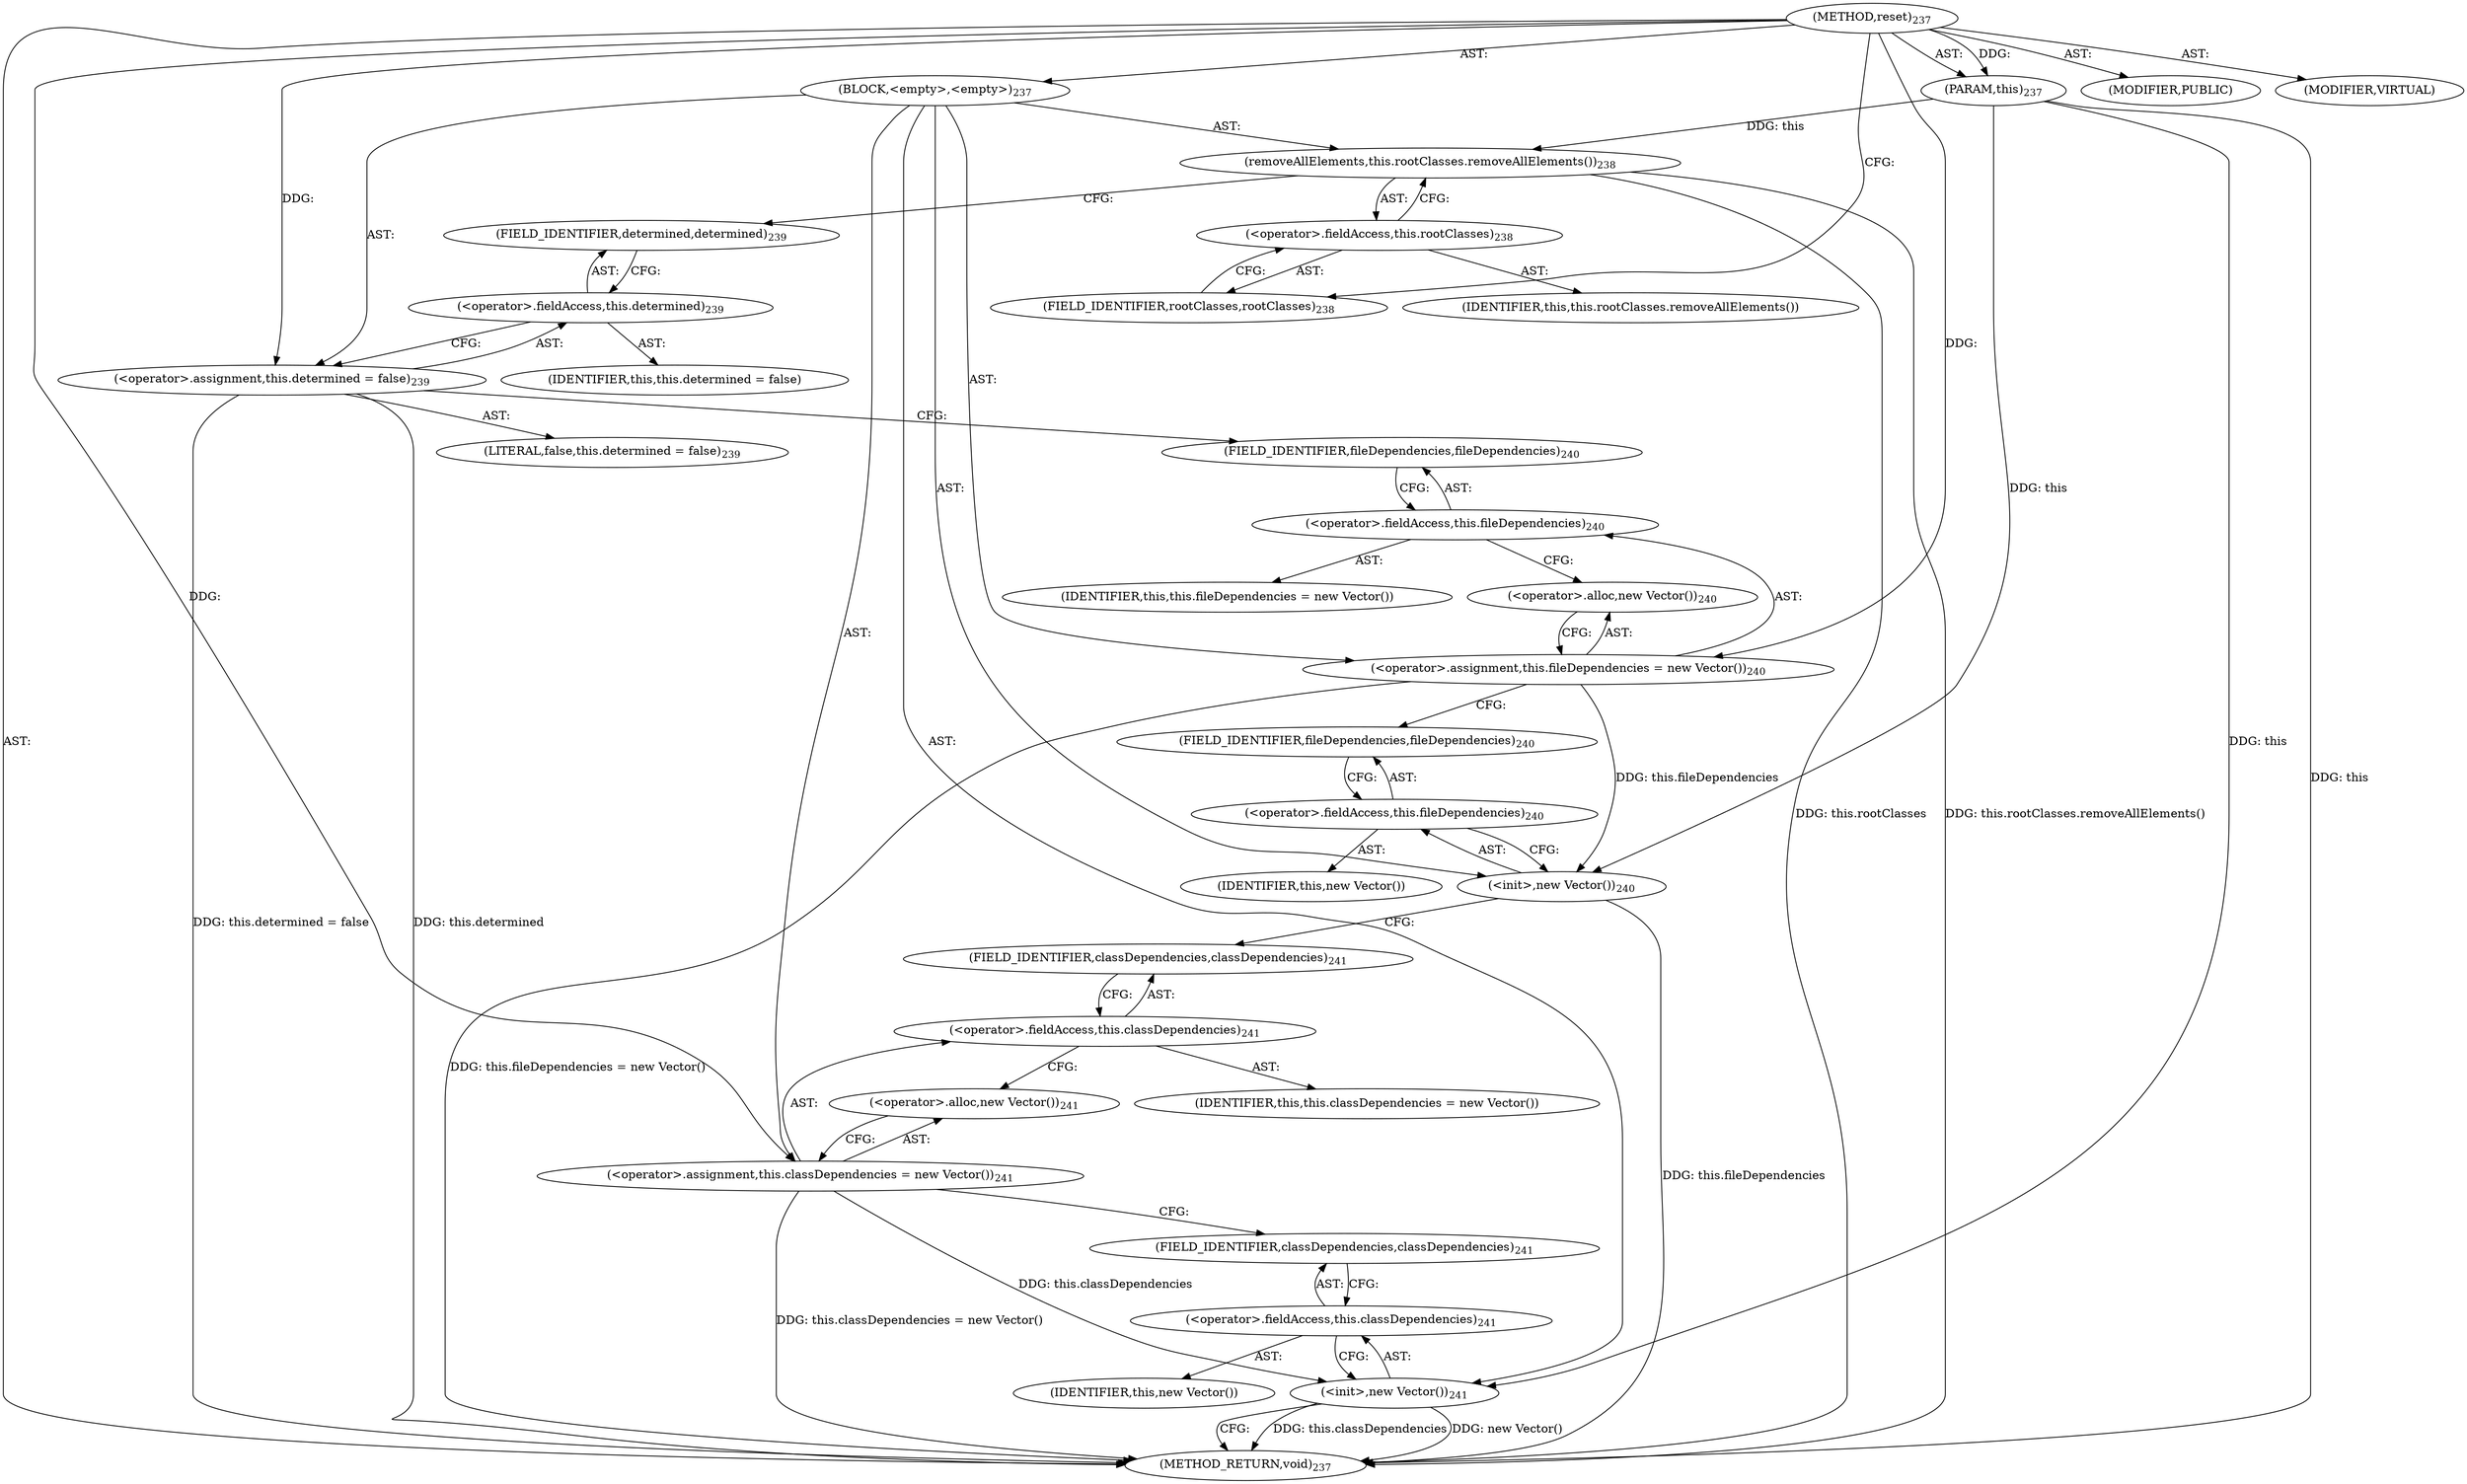digraph "reset" {  
"111669149706" [label = <(METHOD,reset)<SUB>237</SUB>> ]
"115964117010" [label = <(PARAM,this)<SUB>237</SUB>> ]
"25769803794" [label = <(BLOCK,&lt;empty&gt;,&lt;empty&gt;)<SUB>237</SUB>> ]
"30064771145" [label = <(removeAllElements,this.rootClasses.removeAllElements())<SUB>238</SUB>> ]
"30064771146" [label = <(&lt;operator&gt;.fieldAccess,this.rootClasses)<SUB>238</SUB>> ]
"68719476786" [label = <(IDENTIFIER,this,this.rootClasses.removeAllElements())> ]
"55834574873" [label = <(FIELD_IDENTIFIER,rootClasses,rootClasses)<SUB>238</SUB>> ]
"30064771147" [label = <(&lt;operator&gt;.assignment,this.determined = false)<SUB>239</SUB>> ]
"30064771148" [label = <(&lt;operator&gt;.fieldAccess,this.determined)<SUB>239</SUB>> ]
"68719476787" [label = <(IDENTIFIER,this,this.determined = false)> ]
"55834574874" [label = <(FIELD_IDENTIFIER,determined,determined)<SUB>239</SUB>> ]
"90194313231" [label = <(LITERAL,false,this.determined = false)<SUB>239</SUB>> ]
"30064771149" [label = <(&lt;operator&gt;.assignment,this.fileDependencies = new Vector())<SUB>240</SUB>> ]
"30064771150" [label = <(&lt;operator&gt;.fieldAccess,this.fileDependencies)<SUB>240</SUB>> ]
"68719476788" [label = <(IDENTIFIER,this,this.fileDependencies = new Vector())> ]
"55834574875" [label = <(FIELD_IDENTIFIER,fileDependencies,fileDependencies)<SUB>240</SUB>> ]
"30064771151" [label = <(&lt;operator&gt;.alloc,new Vector())<SUB>240</SUB>> ]
"30064771152" [label = <(&lt;init&gt;,new Vector())<SUB>240</SUB>> ]
"30064771153" [label = <(&lt;operator&gt;.fieldAccess,this.fileDependencies)<SUB>240</SUB>> ]
"68719476789" [label = <(IDENTIFIER,this,new Vector())> ]
"55834574876" [label = <(FIELD_IDENTIFIER,fileDependencies,fileDependencies)<SUB>240</SUB>> ]
"30064771154" [label = <(&lt;operator&gt;.assignment,this.classDependencies = new Vector())<SUB>241</SUB>> ]
"30064771155" [label = <(&lt;operator&gt;.fieldAccess,this.classDependencies)<SUB>241</SUB>> ]
"68719476790" [label = <(IDENTIFIER,this,this.classDependencies = new Vector())> ]
"55834574877" [label = <(FIELD_IDENTIFIER,classDependencies,classDependencies)<SUB>241</SUB>> ]
"30064771156" [label = <(&lt;operator&gt;.alloc,new Vector())<SUB>241</SUB>> ]
"30064771157" [label = <(&lt;init&gt;,new Vector())<SUB>241</SUB>> ]
"30064771158" [label = <(&lt;operator&gt;.fieldAccess,this.classDependencies)<SUB>241</SUB>> ]
"68719476791" [label = <(IDENTIFIER,this,new Vector())> ]
"55834574878" [label = <(FIELD_IDENTIFIER,classDependencies,classDependencies)<SUB>241</SUB>> ]
"133143986205" [label = <(MODIFIER,PUBLIC)> ]
"133143986206" [label = <(MODIFIER,VIRTUAL)> ]
"128849018890" [label = <(METHOD_RETURN,void)<SUB>237</SUB>> ]
  "111669149706" -> "115964117010"  [ label = "AST: "] 
  "111669149706" -> "25769803794"  [ label = "AST: "] 
  "111669149706" -> "133143986205"  [ label = "AST: "] 
  "111669149706" -> "133143986206"  [ label = "AST: "] 
  "111669149706" -> "128849018890"  [ label = "AST: "] 
  "25769803794" -> "30064771145"  [ label = "AST: "] 
  "25769803794" -> "30064771147"  [ label = "AST: "] 
  "25769803794" -> "30064771149"  [ label = "AST: "] 
  "25769803794" -> "30064771152"  [ label = "AST: "] 
  "25769803794" -> "30064771154"  [ label = "AST: "] 
  "25769803794" -> "30064771157"  [ label = "AST: "] 
  "30064771145" -> "30064771146"  [ label = "AST: "] 
  "30064771146" -> "68719476786"  [ label = "AST: "] 
  "30064771146" -> "55834574873"  [ label = "AST: "] 
  "30064771147" -> "30064771148"  [ label = "AST: "] 
  "30064771147" -> "90194313231"  [ label = "AST: "] 
  "30064771148" -> "68719476787"  [ label = "AST: "] 
  "30064771148" -> "55834574874"  [ label = "AST: "] 
  "30064771149" -> "30064771150"  [ label = "AST: "] 
  "30064771149" -> "30064771151"  [ label = "AST: "] 
  "30064771150" -> "68719476788"  [ label = "AST: "] 
  "30064771150" -> "55834574875"  [ label = "AST: "] 
  "30064771152" -> "30064771153"  [ label = "AST: "] 
  "30064771153" -> "68719476789"  [ label = "AST: "] 
  "30064771153" -> "55834574876"  [ label = "AST: "] 
  "30064771154" -> "30064771155"  [ label = "AST: "] 
  "30064771154" -> "30064771156"  [ label = "AST: "] 
  "30064771155" -> "68719476790"  [ label = "AST: "] 
  "30064771155" -> "55834574877"  [ label = "AST: "] 
  "30064771157" -> "30064771158"  [ label = "AST: "] 
  "30064771158" -> "68719476791"  [ label = "AST: "] 
  "30064771158" -> "55834574878"  [ label = "AST: "] 
  "30064771145" -> "55834574874"  [ label = "CFG: "] 
  "30064771147" -> "55834574875"  [ label = "CFG: "] 
  "30064771149" -> "55834574876"  [ label = "CFG: "] 
  "30064771152" -> "55834574877"  [ label = "CFG: "] 
  "30064771154" -> "55834574878"  [ label = "CFG: "] 
  "30064771157" -> "128849018890"  [ label = "CFG: "] 
  "30064771146" -> "30064771145"  [ label = "CFG: "] 
  "30064771148" -> "30064771147"  [ label = "CFG: "] 
  "30064771150" -> "30064771151"  [ label = "CFG: "] 
  "30064771151" -> "30064771149"  [ label = "CFG: "] 
  "30064771153" -> "30064771152"  [ label = "CFG: "] 
  "30064771155" -> "30064771156"  [ label = "CFG: "] 
  "30064771156" -> "30064771154"  [ label = "CFG: "] 
  "30064771158" -> "30064771157"  [ label = "CFG: "] 
  "55834574873" -> "30064771146"  [ label = "CFG: "] 
  "55834574874" -> "30064771148"  [ label = "CFG: "] 
  "55834574875" -> "30064771150"  [ label = "CFG: "] 
  "55834574876" -> "30064771153"  [ label = "CFG: "] 
  "55834574877" -> "30064771155"  [ label = "CFG: "] 
  "55834574878" -> "30064771158"  [ label = "CFG: "] 
  "111669149706" -> "55834574873"  [ label = "CFG: "] 
  "115964117010" -> "128849018890"  [ label = "DDG: this"] 
  "30064771145" -> "128849018890"  [ label = "DDG: this.rootClasses"] 
  "30064771145" -> "128849018890"  [ label = "DDG: this.rootClasses.removeAllElements()"] 
  "30064771147" -> "128849018890"  [ label = "DDG: this.determined"] 
  "30064771147" -> "128849018890"  [ label = "DDG: this.determined = false"] 
  "30064771149" -> "128849018890"  [ label = "DDG: this.fileDependencies = new Vector()"] 
  "30064771152" -> "128849018890"  [ label = "DDG: this.fileDependencies"] 
  "30064771154" -> "128849018890"  [ label = "DDG: this.classDependencies = new Vector()"] 
  "30064771157" -> "128849018890"  [ label = "DDG: this.classDependencies"] 
  "30064771157" -> "128849018890"  [ label = "DDG: new Vector()"] 
  "111669149706" -> "115964117010"  [ label = "DDG: "] 
  "111669149706" -> "30064771147"  [ label = "DDG: "] 
  "111669149706" -> "30064771149"  [ label = "DDG: "] 
  "111669149706" -> "30064771154"  [ label = "DDG: "] 
  "115964117010" -> "30064771145"  [ label = "DDG: this"] 
  "115964117010" -> "30064771152"  [ label = "DDG: this"] 
  "30064771149" -> "30064771152"  [ label = "DDG: this.fileDependencies"] 
  "115964117010" -> "30064771157"  [ label = "DDG: this"] 
  "30064771154" -> "30064771157"  [ label = "DDG: this.classDependencies"] 
}
